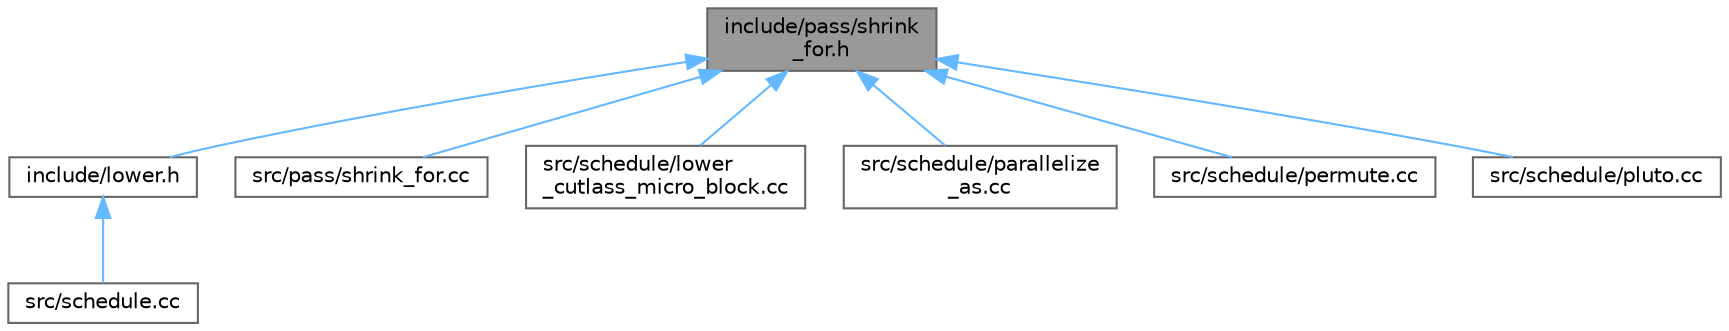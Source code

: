 digraph "include/pass/shrink_for.h"
{
 // LATEX_PDF_SIZE
  bgcolor="transparent";
  edge [fontname=Helvetica,fontsize=10,labelfontname=Helvetica,labelfontsize=10];
  node [fontname=Helvetica,fontsize=10,shape=box,height=0.2,width=0.4];
  Node1 [label="include/pass/shrink\l_for.h",height=0.2,width=0.4,color="gray40", fillcolor="grey60", style="filled", fontcolor="black",tooltip=" "];
  Node1 -> Node2 [dir="back",color="steelblue1",style="solid"];
  Node2 [label="include/lower.h",height=0.2,width=0.4,color="grey40", fillcolor="white", style="filled",URL="$lower_8h.html",tooltip=" "];
  Node2 -> Node3 [dir="back",color="steelblue1",style="solid"];
  Node3 [label="src/schedule.cc",height=0.2,width=0.4,color="grey40", fillcolor="white", style="filled",URL="$schedule_8cc.html",tooltip=" "];
  Node1 -> Node4 [dir="back",color="steelblue1",style="solid"];
  Node4 [label="src/pass/shrink_for.cc",height=0.2,width=0.4,color="grey40", fillcolor="white", style="filled",URL="$shrink__for_8cc.html",tooltip=" "];
  Node1 -> Node5 [dir="back",color="steelblue1",style="solid"];
  Node5 [label="src/schedule/lower\l_cutlass_micro_block.cc",height=0.2,width=0.4,color="grey40", fillcolor="white", style="filled",URL="$lower__cutlass__micro__block_8cc.html",tooltip=" "];
  Node1 -> Node6 [dir="back",color="steelblue1",style="solid"];
  Node6 [label="src/schedule/parallelize\l_as.cc",height=0.2,width=0.4,color="grey40", fillcolor="white", style="filled",URL="$parallelize__as_8cc.html",tooltip=" "];
  Node1 -> Node7 [dir="back",color="steelblue1",style="solid"];
  Node7 [label="src/schedule/permute.cc",height=0.2,width=0.4,color="grey40", fillcolor="white", style="filled",URL="$permute_8cc.html",tooltip=" "];
  Node1 -> Node8 [dir="back",color="steelblue1",style="solid"];
  Node8 [label="src/schedule/pluto.cc",height=0.2,width=0.4,color="grey40", fillcolor="white", style="filled",URL="$pluto_8cc.html",tooltip=" "];
}

